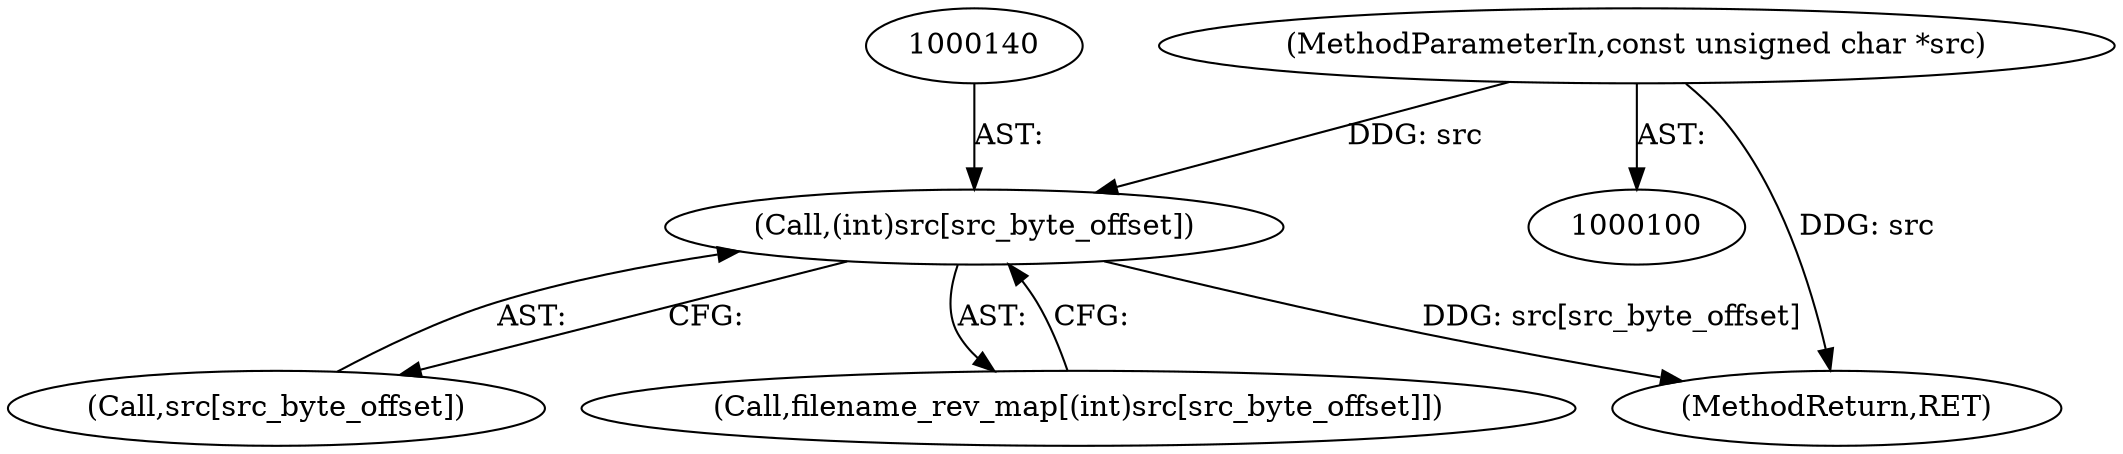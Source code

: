 digraph "0_linux_942080643bce061c3dd9d5718d3b745dcb39a8bc@array" {
"1000139" [label="(Call,(int)src[src_byte_offset])"];
"1000103" [label="(MethodParameterIn,const unsigned char *src)"];
"1000225" [label="(MethodReturn,RET)"];
"1000103" [label="(MethodParameterIn,const unsigned char *src)"];
"1000139" [label="(Call,(int)src[src_byte_offset])"];
"1000141" [label="(Call,src[src_byte_offset])"];
"1000137" [label="(Call,filename_rev_map[(int)src[src_byte_offset]])"];
"1000139" -> "1000137"  [label="AST: "];
"1000139" -> "1000141"  [label="CFG: "];
"1000140" -> "1000139"  [label="AST: "];
"1000141" -> "1000139"  [label="AST: "];
"1000137" -> "1000139"  [label="CFG: "];
"1000139" -> "1000225"  [label="DDG: src[src_byte_offset]"];
"1000103" -> "1000139"  [label="DDG: src"];
"1000103" -> "1000100"  [label="AST: "];
"1000103" -> "1000225"  [label="DDG: src"];
}
